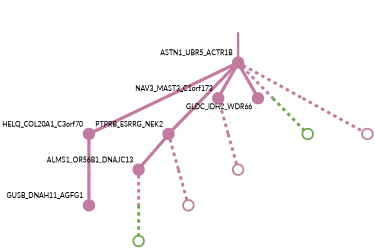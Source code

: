 strict digraph  {
graph[splines=false]; nodesep=0.7; rankdir=TB; ranksep=0.6; forcelabels=true; dpi=600; size=2.5;
0 [color="#c27ba0ff", fillcolor="#c27ba0ff", fixedsize=true, fontname=Lato, fontsize="12pt", height="0.25", label="", penwidth=3, shape=circle, style=filled, xlabel=ASTN1_UBR5_ACTR1B];
2 [color="#c27ba0ff", fillcolor="#c27ba0ff", fixedsize=true, fontname=Lato, fontsize="12pt", height="0.25", label="", penwidth=3, shape=circle, style=filled, xlabel=HELQ_COL20A1_C3orf70];
3 [color="#c27ba0ff", fillcolor="#c27ba0ff", fixedsize=true, fontname=Lato, fontsize="12pt", height="0.25", label="", penwidth=3, shape=circle, style=filled, xlabel=PTPRB_ESRRG_NEK2];
5 [color="#c27ba0ff", fillcolor="#c27ba0ff", fixedsize=true, fontname=Lato, fontsize="12pt", height="0.25", label="", penwidth=3, shape=circle, style=filled, xlabel=NAV3_MAST3_C1orf173];
6 [color="#c27ba0ff", fillcolor="#c27ba0ff", fixedsize=true, fontname=Lato, fontsize="12pt", height="0.25", label="", penwidth=3, shape=circle, style=filled, xlabel=GLDC_IDH2_WDR66];
7 [color="#6aa84fff", fillcolor="#6aa84fff", fixedsize=true, fontname=Lato, fontsize="12pt", height="0.25", label="", penwidth=3, shape=circle, style=solid, xlabel=""];
9 [color="#c27ba0ff", fillcolor="#c27ba0ff", fixedsize=true, fontname=Lato, fontsize="12pt", height="0.25", label="", penwidth=3, shape=circle, style=solid, xlabel=""];
1 [color="#c27ba0ff", fillcolor="#c27ba0ff", fixedsize=true, fontname=Lato, fontsize="12pt", height="0.25", label="", penwidth=3, shape=circle, style=filled, xlabel=GUSB_DNAH11_AGFG1];
4 [color="#c27ba0ff", fillcolor="#c27ba0ff", fixedsize=true, fontname=Lato, fontsize="12pt", height="0.25", label="", penwidth=3, shape=circle, style=filled, xlabel=ALMS1_OR56B1_DNAJC13];
10 [color="#c27ba0ff", fillcolor="#c27ba0ff", fixedsize=true, fontname=Lato, fontsize="12pt", height="0.25", label="", penwidth=3, shape=circle, style=solid, xlabel=""];
8 [color="#6aa84fff", fillcolor="#6aa84fff", fixedsize=true, fontname=Lato, fontsize="12pt", height="0.25", label="", penwidth=3, shape=circle, style=solid, xlabel=""];
11 [color="#c27ba0ff", fillcolor="#c27ba0ff", fixedsize=true, fontname=Lato, fontsize="12pt", height="0.25", label="", penwidth=3, shape=circle, style=solid, xlabel=""];
normal [label="", penwidth=3, style=invis, xlabel=ASTN1_UBR5_ACTR1B];
0 -> 2  [arrowsize=0, color="#c27ba0ff;0.5:#c27ba0ff", minlen="2.0", penwidth="5.5", style=solid];
0 -> 3  [arrowsize=0, color="#c27ba0ff;0.5:#c27ba0ff", minlen="2.0", penwidth="5.5", style=solid];
0 -> 5  [arrowsize=0, color="#c27ba0ff;0.5:#c27ba0ff", minlen="1.2499998807907104", penwidth="5.5", style=solid];
0 -> 6  [arrowsize=0, color="#c27ba0ff;0.5:#c27ba0ff", minlen="1.0", penwidth="5.5", style=solid];
0 -> 7  [arrowsize=0, color="#c27ba0ff;0.5:#6aa84fff", minlen="2.0", penwidth=5, style=dashed];
0 -> 9  [arrowsize=0, color="#c27ba0ff;0.5:#c27ba0ff", minlen="2.0", penwidth=5, style=dashed];
2 -> 1  [arrowsize=0, color="#c27ba0ff;0.5:#c27ba0ff", minlen="2.0", penwidth="5.5", style=solid];
3 -> 4  [arrowsize=0, color="#c27ba0ff;0.5:#c27ba0ff", minlen="1.75", penwidth="5.5", style=solid];
3 -> 10  [arrowsize=0, color="#c27ba0ff;0.5:#c27ba0ff", minlen="2.0", penwidth=5, style=dashed];
5 -> 11  [arrowsize=0, color="#c27ba0ff;0.5:#c27ba0ff", minlen="2.0", penwidth=5, style=dashed];
4 -> 8  [arrowsize=0, color="#c27ba0ff;0.5:#6aa84fff", minlen="2.0", penwidth=5, style=dashed];
normal -> 0  [arrowsize=0, color="#c27ba0ff", label="", penwidth=4, style=solid];
}
